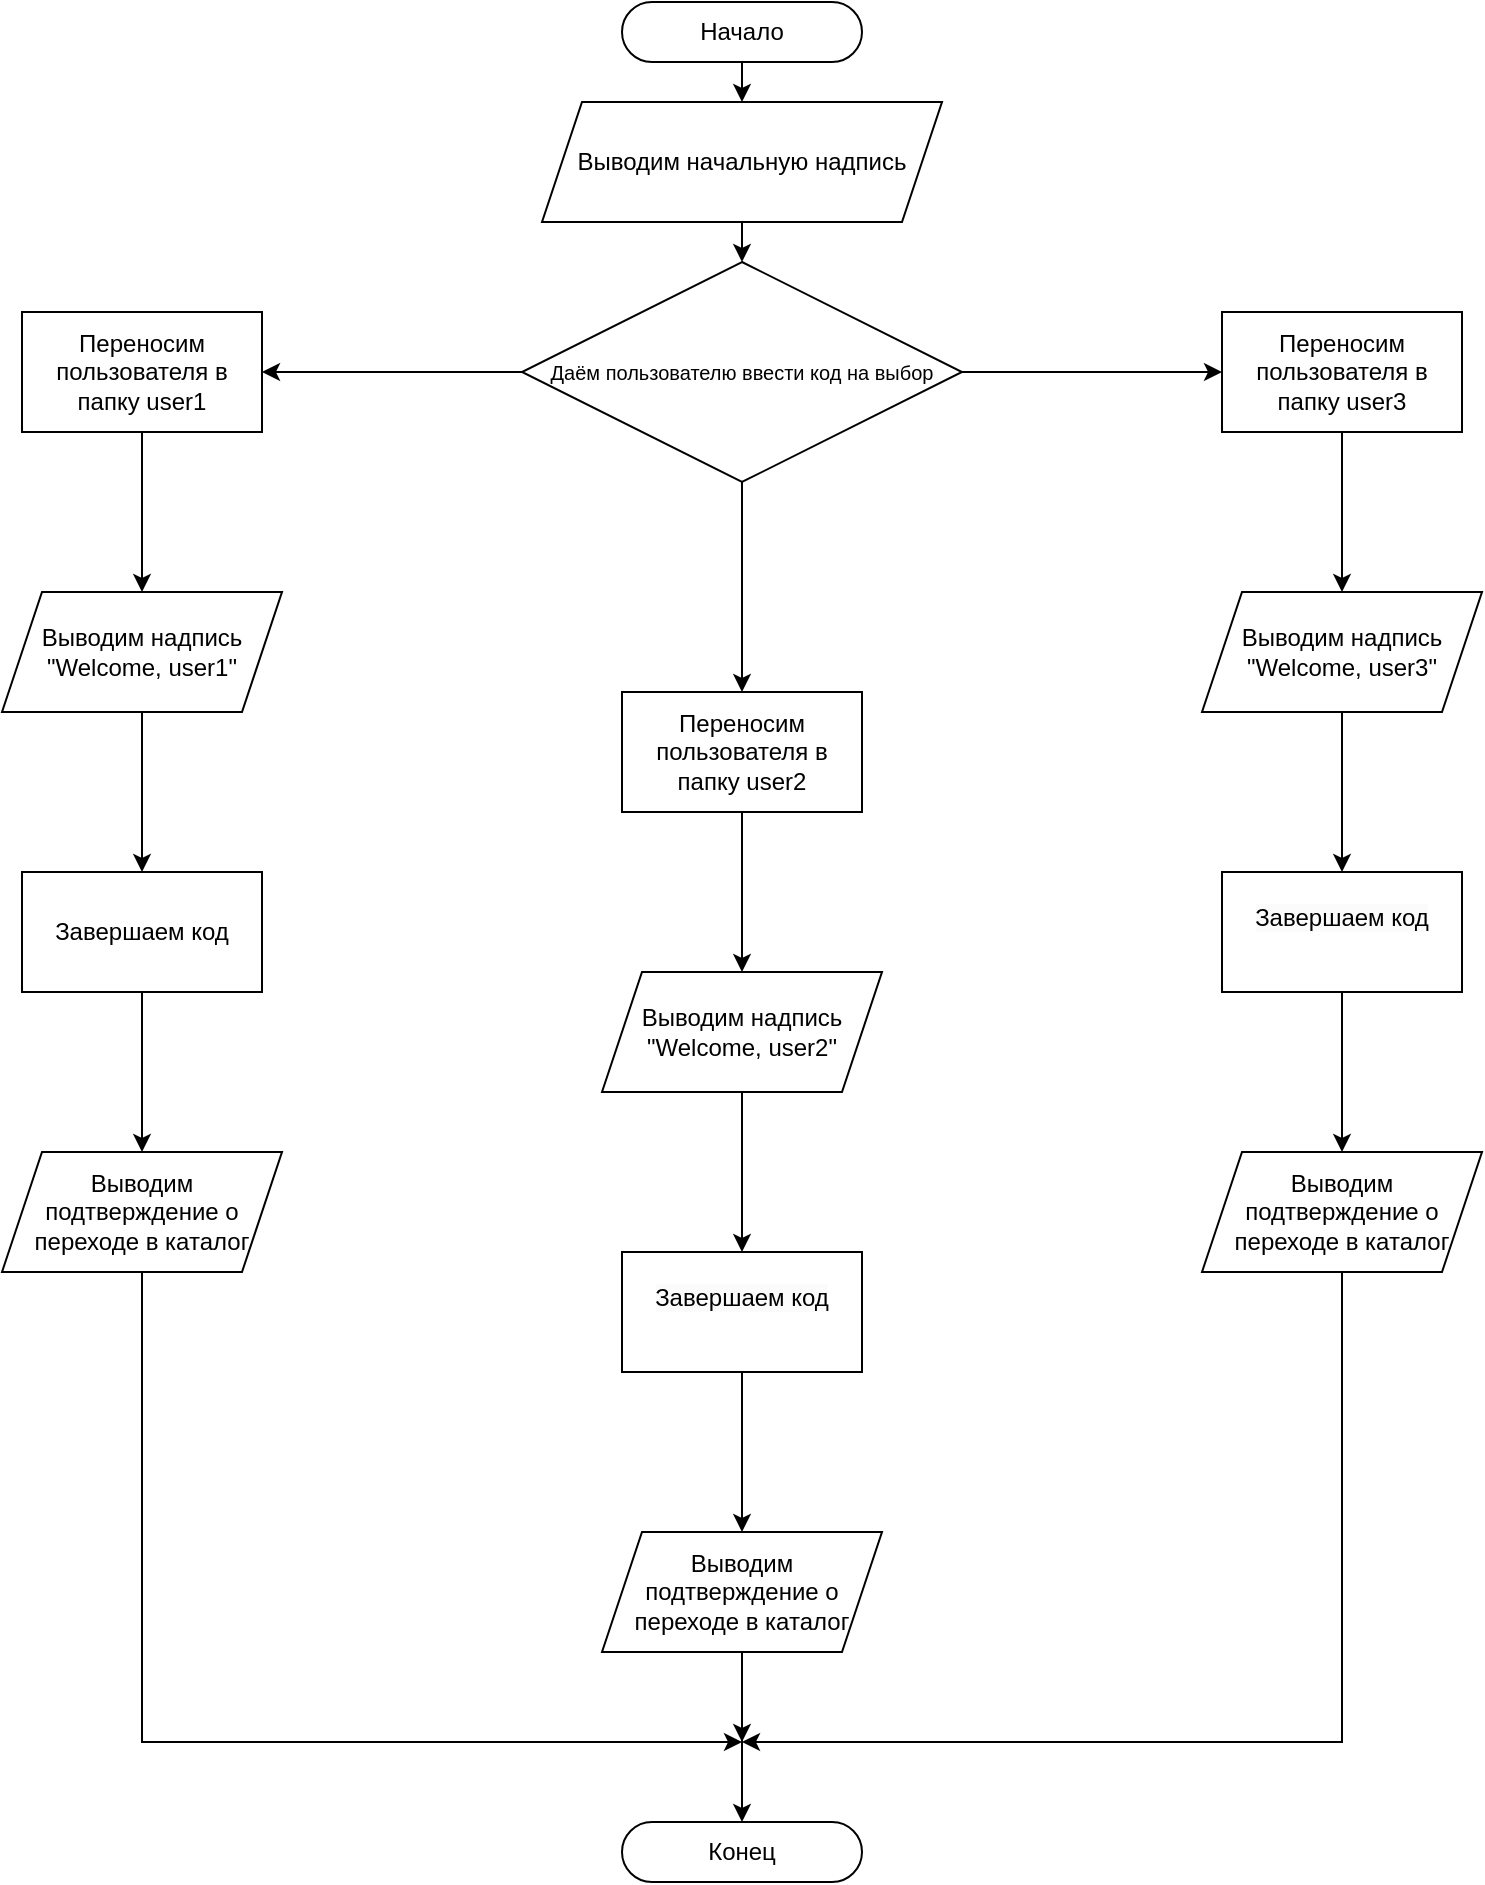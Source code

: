 <mxfile version="22.1.4" type="github">
  <diagram name="Страница — 1" id="DW_KyMR2rjuOUO8UWQdG">
    <mxGraphModel dx="1043" dy="877" grid="1" gridSize="10" guides="1" tooltips="1" connect="1" arrows="1" fold="1" page="1" pageScale="1" pageWidth="827" pageHeight="1169" math="0" shadow="0">
      <root>
        <mxCell id="0" />
        <mxCell id="1" parent="0" />
        <mxCell id="iM0jPdQqgRtytacEko40-1" value="Начало" style="rounded=1;whiteSpace=wrap;html=1;arcSize=50;" vertex="1" parent="1">
          <mxGeometry x="320" y="10" width="120" height="30" as="geometry" />
        </mxCell>
        <mxCell id="iM0jPdQqgRtytacEko40-2" value="" style="endArrow=classic;html=1;rounded=0;exitX=0.5;exitY=1;exitDx=0;exitDy=0;" edge="1" parent="1" source="iM0jPdQqgRtytacEko40-1" target="iM0jPdQqgRtytacEko40-3">
          <mxGeometry width="50" height="50" relative="1" as="geometry">
            <mxPoint x="360" y="90" as="sourcePoint" />
            <mxPoint x="380" y="80" as="targetPoint" />
          </mxGeometry>
        </mxCell>
        <mxCell id="iM0jPdQqgRtytacEko40-3" value="Выводим начальную надпись" style="shape=parallelogram;perimeter=parallelogramPerimeter;whiteSpace=wrap;html=1;fixedSize=1;" vertex="1" parent="1">
          <mxGeometry x="280" y="60" width="200" height="60" as="geometry" />
        </mxCell>
        <mxCell id="iM0jPdQqgRtytacEko40-9" value="" style="edgeStyle=orthogonalEdgeStyle;rounded=0;orthogonalLoop=1;jettySize=auto;html=1;" edge="1" parent="1" source="iM0jPdQqgRtytacEko40-4" target="iM0jPdQqgRtytacEko40-8">
          <mxGeometry relative="1" as="geometry" />
        </mxCell>
        <mxCell id="iM0jPdQqgRtytacEko40-11" value="" style="edgeStyle=orthogonalEdgeStyle;rounded=0;orthogonalLoop=1;jettySize=auto;html=1;" edge="1" parent="1" source="iM0jPdQqgRtytacEko40-4" target="iM0jPdQqgRtytacEko40-10">
          <mxGeometry relative="1" as="geometry" />
        </mxCell>
        <mxCell id="iM0jPdQqgRtytacEko40-13" value="" style="edgeStyle=orthogonalEdgeStyle;rounded=0;orthogonalLoop=1;jettySize=auto;html=1;" edge="1" parent="1" source="iM0jPdQqgRtytacEko40-4" target="iM0jPdQqgRtytacEko40-12">
          <mxGeometry relative="1" as="geometry" />
        </mxCell>
        <mxCell id="iM0jPdQqgRtytacEko40-4" value="&lt;font style=&quot;font-size: 10px;&quot;&gt;Даём пользователю ввести код на выбор&lt;/font&gt;" style="rhombus;whiteSpace=wrap;html=1;" vertex="1" parent="1">
          <mxGeometry x="270" y="140" width="220" height="110" as="geometry" />
        </mxCell>
        <mxCell id="iM0jPdQqgRtytacEko40-5" value="" style="endArrow=classic;html=1;rounded=0;entryX=0.5;entryY=0;entryDx=0;entryDy=0;exitX=0.5;exitY=1;exitDx=0;exitDy=0;" edge="1" parent="1" source="iM0jPdQqgRtytacEko40-3" target="iM0jPdQqgRtytacEko40-4">
          <mxGeometry width="50" height="50" relative="1" as="geometry">
            <mxPoint x="360" y="230" as="sourcePoint" />
            <mxPoint x="410" y="180" as="targetPoint" />
          </mxGeometry>
        </mxCell>
        <mxCell id="iM0jPdQqgRtytacEko40-21" value="" style="edgeStyle=orthogonalEdgeStyle;rounded=0;orthogonalLoop=1;jettySize=auto;html=1;" edge="1" parent="1" source="iM0jPdQqgRtytacEko40-8" target="iM0jPdQqgRtytacEko40-20">
          <mxGeometry relative="1" as="geometry" />
        </mxCell>
        <mxCell id="iM0jPdQqgRtytacEko40-8" value="Переносим пользователя в папку user3" style="whiteSpace=wrap;html=1;" vertex="1" parent="1">
          <mxGeometry x="620" y="165" width="120" height="60" as="geometry" />
        </mxCell>
        <mxCell id="iM0jPdQqgRtytacEko40-15" value="" style="edgeStyle=orthogonalEdgeStyle;rounded=0;orthogonalLoop=1;jettySize=auto;html=1;" edge="1" parent="1" source="iM0jPdQqgRtytacEko40-10" target="iM0jPdQqgRtytacEko40-14">
          <mxGeometry relative="1" as="geometry" />
        </mxCell>
        <mxCell id="iM0jPdQqgRtytacEko40-10" value="Переносим пользователя в папку user1" style="whiteSpace=wrap;html=1;" vertex="1" parent="1">
          <mxGeometry x="20" y="165" width="120" height="60" as="geometry" />
        </mxCell>
        <mxCell id="iM0jPdQqgRtytacEko40-17" value="" style="edgeStyle=orthogonalEdgeStyle;rounded=0;orthogonalLoop=1;jettySize=auto;html=1;" edge="1" parent="1" source="iM0jPdQqgRtytacEko40-12" target="iM0jPdQqgRtytacEko40-16">
          <mxGeometry relative="1" as="geometry" />
        </mxCell>
        <mxCell id="iM0jPdQqgRtytacEko40-12" value="Переносим пользователя в папку user2" style="whiteSpace=wrap;html=1;" vertex="1" parent="1">
          <mxGeometry x="320" y="355" width="120" height="60" as="geometry" />
        </mxCell>
        <mxCell id="iM0jPdQqgRtytacEko40-23" value="" style="edgeStyle=orthogonalEdgeStyle;rounded=0;orthogonalLoop=1;jettySize=auto;html=1;" edge="1" parent="1" source="iM0jPdQqgRtytacEko40-14" target="iM0jPdQqgRtytacEko40-22">
          <mxGeometry relative="1" as="geometry" />
        </mxCell>
        <mxCell id="iM0jPdQqgRtytacEko40-14" value="Выводим надпись&lt;br&gt;&quot;Welcome, user1&quot;" style="shape=parallelogram;perimeter=parallelogramPerimeter;whiteSpace=wrap;html=1;fixedSize=1;" vertex="1" parent="1">
          <mxGeometry x="10" y="305" width="140" height="60" as="geometry" />
        </mxCell>
        <mxCell id="iM0jPdQqgRtytacEko40-25" value="" style="edgeStyle=orthogonalEdgeStyle;rounded=0;orthogonalLoop=1;jettySize=auto;html=1;" edge="1" parent="1" source="iM0jPdQqgRtytacEko40-16" target="iM0jPdQqgRtytacEko40-24">
          <mxGeometry relative="1" as="geometry" />
        </mxCell>
        <mxCell id="iM0jPdQqgRtytacEko40-16" value="Выводим надпись&lt;br style=&quot;border-color: var(--border-color);&quot;&gt;&quot;Welcome, user2&quot;" style="shape=parallelogram;perimeter=parallelogramPerimeter;whiteSpace=wrap;html=1;fixedSize=1;" vertex="1" parent="1">
          <mxGeometry x="310" y="495" width="140" height="60" as="geometry" />
        </mxCell>
        <mxCell id="iM0jPdQqgRtytacEko40-27" value="" style="edgeStyle=orthogonalEdgeStyle;rounded=0;orthogonalLoop=1;jettySize=auto;html=1;" edge="1" parent="1" source="iM0jPdQqgRtytacEko40-20" target="iM0jPdQqgRtytacEko40-26">
          <mxGeometry relative="1" as="geometry" />
        </mxCell>
        <mxCell id="iM0jPdQqgRtytacEko40-20" value="Выводим надпись&lt;br style=&quot;border-color: var(--border-color);&quot;&gt;&quot;Welcome, user3&quot;" style="shape=parallelogram;perimeter=parallelogramPerimeter;whiteSpace=wrap;html=1;fixedSize=1;" vertex="1" parent="1">
          <mxGeometry x="610" y="305" width="140" height="60" as="geometry" />
        </mxCell>
        <mxCell id="iM0jPdQqgRtytacEko40-31" value="" style="edgeStyle=orthogonalEdgeStyle;rounded=0;orthogonalLoop=1;jettySize=auto;html=1;" edge="1" parent="1" source="iM0jPdQqgRtytacEko40-22" target="iM0jPdQqgRtytacEko40-30">
          <mxGeometry relative="1" as="geometry" />
        </mxCell>
        <mxCell id="iM0jPdQqgRtytacEko40-22" value="Завершаем код" style="whiteSpace=wrap;html=1;" vertex="1" parent="1">
          <mxGeometry x="20" y="445" width="120" height="60" as="geometry" />
        </mxCell>
        <mxCell id="iM0jPdQqgRtytacEko40-29" value="" style="edgeStyle=orthogonalEdgeStyle;rounded=0;orthogonalLoop=1;jettySize=auto;html=1;" edge="1" parent="1" source="iM0jPdQqgRtytacEko40-24" target="iM0jPdQqgRtytacEko40-28">
          <mxGeometry relative="1" as="geometry" />
        </mxCell>
        <mxCell id="iM0jPdQqgRtytacEko40-24" value="&#xa;&lt;span style=&quot;color: rgb(0, 0, 0); font-family: Helvetica; font-size: 12px; font-style: normal; font-variant-ligatures: normal; font-variant-caps: normal; font-weight: 400; letter-spacing: normal; orphans: 2; text-align: center; text-indent: 0px; text-transform: none; widows: 2; word-spacing: 0px; -webkit-text-stroke-width: 0px; background-color: rgb(251, 251, 251); text-decoration-thickness: initial; text-decoration-style: initial; text-decoration-color: initial; float: none; display: inline !important;&quot;&gt;Завершаем код&lt;/span&gt;&#xa;&#xa;" style="whiteSpace=wrap;html=1;" vertex="1" parent="1">
          <mxGeometry x="320" y="635" width="120" height="60" as="geometry" />
        </mxCell>
        <mxCell id="iM0jPdQqgRtytacEko40-34" value="" style="edgeStyle=orthogonalEdgeStyle;rounded=0;orthogonalLoop=1;jettySize=auto;html=1;" edge="1" parent="1" source="iM0jPdQqgRtytacEko40-26" target="iM0jPdQqgRtytacEko40-33">
          <mxGeometry relative="1" as="geometry" />
        </mxCell>
        <mxCell id="iM0jPdQqgRtytacEko40-26" value="&#xa;&lt;span style=&quot;color: rgb(0, 0, 0); font-family: Helvetica; font-size: 12px; font-style: normal; font-variant-ligatures: normal; font-variant-caps: normal; font-weight: 400; letter-spacing: normal; orphans: 2; text-align: center; text-indent: 0px; text-transform: none; widows: 2; word-spacing: 0px; -webkit-text-stroke-width: 0px; background-color: rgb(251, 251, 251); text-decoration-thickness: initial; text-decoration-style: initial; text-decoration-color: initial; float: none; display: inline !important;&quot;&gt;Завершаем код&lt;/span&gt;&#xa;&#xa;" style="whiteSpace=wrap;html=1;" vertex="1" parent="1">
          <mxGeometry x="620" y="445" width="120" height="60" as="geometry" />
        </mxCell>
        <mxCell id="iM0jPdQqgRtytacEko40-28" value="Выводим подтверждение о переходе в каталог" style="shape=parallelogram;perimeter=parallelogramPerimeter;whiteSpace=wrap;html=1;fixedSize=1;" vertex="1" parent="1">
          <mxGeometry x="310" y="775" width="140" height="60" as="geometry" />
        </mxCell>
        <mxCell id="iM0jPdQqgRtytacEko40-30" value="Выводим подтверждение о переходе в каталог" style="shape=parallelogram;perimeter=parallelogramPerimeter;whiteSpace=wrap;html=1;fixedSize=1;" vertex="1" parent="1">
          <mxGeometry x="10" y="585" width="140" height="60" as="geometry" />
        </mxCell>
        <mxCell id="iM0jPdQqgRtytacEko40-33" value="Выводим подтверждение о переходе в каталог" style="shape=parallelogram;perimeter=parallelogramPerimeter;whiteSpace=wrap;html=1;fixedSize=1;" vertex="1" parent="1">
          <mxGeometry x="610" y="585" width="140" height="60" as="geometry" />
        </mxCell>
        <mxCell id="iM0jPdQqgRtytacEko40-35" value="Конец" style="rounded=1;whiteSpace=wrap;html=1;arcSize=50;" vertex="1" parent="1">
          <mxGeometry x="320" y="920" width="120" height="30" as="geometry" />
        </mxCell>
        <mxCell id="iM0jPdQqgRtytacEko40-36" value="" style="endArrow=classic;html=1;rounded=0;exitX=0.5;exitY=1;exitDx=0;exitDy=0;" edge="1" parent="1" source="iM0jPdQqgRtytacEko40-28">
          <mxGeometry width="50" height="50" relative="1" as="geometry">
            <mxPoint x="320" y="860" as="sourcePoint" />
            <mxPoint x="380" y="880" as="targetPoint" />
          </mxGeometry>
        </mxCell>
        <mxCell id="iM0jPdQqgRtytacEko40-37" value="" style="endArrow=classic;html=1;rounded=0;exitX=0.5;exitY=1;exitDx=0;exitDy=0;" edge="1" parent="1" source="iM0jPdQqgRtytacEko40-33">
          <mxGeometry width="50" height="50" relative="1" as="geometry">
            <mxPoint x="470" y="860" as="sourcePoint" />
            <mxPoint x="380" y="880" as="targetPoint" />
            <Array as="points">
              <mxPoint x="680" y="880" />
            </Array>
          </mxGeometry>
        </mxCell>
        <mxCell id="iM0jPdQqgRtytacEko40-38" value="" style="endArrow=classic;html=1;rounded=0;exitX=0.5;exitY=1;exitDx=0;exitDy=0;" edge="1" parent="1" source="iM0jPdQqgRtytacEko40-30">
          <mxGeometry width="50" height="50" relative="1" as="geometry">
            <mxPoint x="160" y="860" as="sourcePoint" />
            <mxPoint x="380" y="880" as="targetPoint" />
            <Array as="points">
              <mxPoint x="80" y="880" />
            </Array>
          </mxGeometry>
        </mxCell>
        <mxCell id="iM0jPdQqgRtytacEko40-39" value="" style="endArrow=classic;html=1;rounded=0;entryX=0.5;entryY=0;entryDx=0;entryDy=0;exitX=0.5;exitY=1;exitDx=0;exitDy=0;" edge="1" parent="1" source="iM0jPdQqgRtytacEko40-28" target="iM0jPdQqgRtytacEko40-35">
          <mxGeometry width="50" height="50" relative="1" as="geometry">
            <mxPoint x="380" y="880" as="sourcePoint" />
            <mxPoint x="360" y="860" as="targetPoint" />
          </mxGeometry>
        </mxCell>
      </root>
    </mxGraphModel>
  </diagram>
</mxfile>
